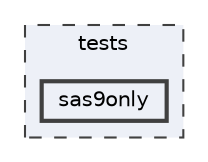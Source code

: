 digraph "tests/sas9only"
{
 // LATEX_PDF_SIZE
  bgcolor="transparent";
  edge [fontname=Helvetica,fontsize=10,labelfontname=Helvetica,labelfontsize=10];
  node [fontname=Helvetica,fontsize=10,shape=box,height=0.2,width=0.4];
  compound=true
  subgraph clusterdir_59425e443f801f1f2fd8bbe4959a3ccf {
    graph [ bgcolor="#edf0f7", pencolor="grey25", label="tests", fontname=Helvetica,fontsize=10 style="filled,dashed", URL="dir_59425e443f801f1f2fd8bbe4959a3ccf.html",tooltip="SASjs Tests."]
  dir_4b9cfcf5d726eeff57436759eb7eb2cd [label="sas9only", fillcolor="#edf0f7", color="grey25", style="filled,bold", URL="dir_4b9cfcf5d726eeff57436759eb7eb2cd.html",tooltip="Tests for SAS Metadata macros."];
  }
}
